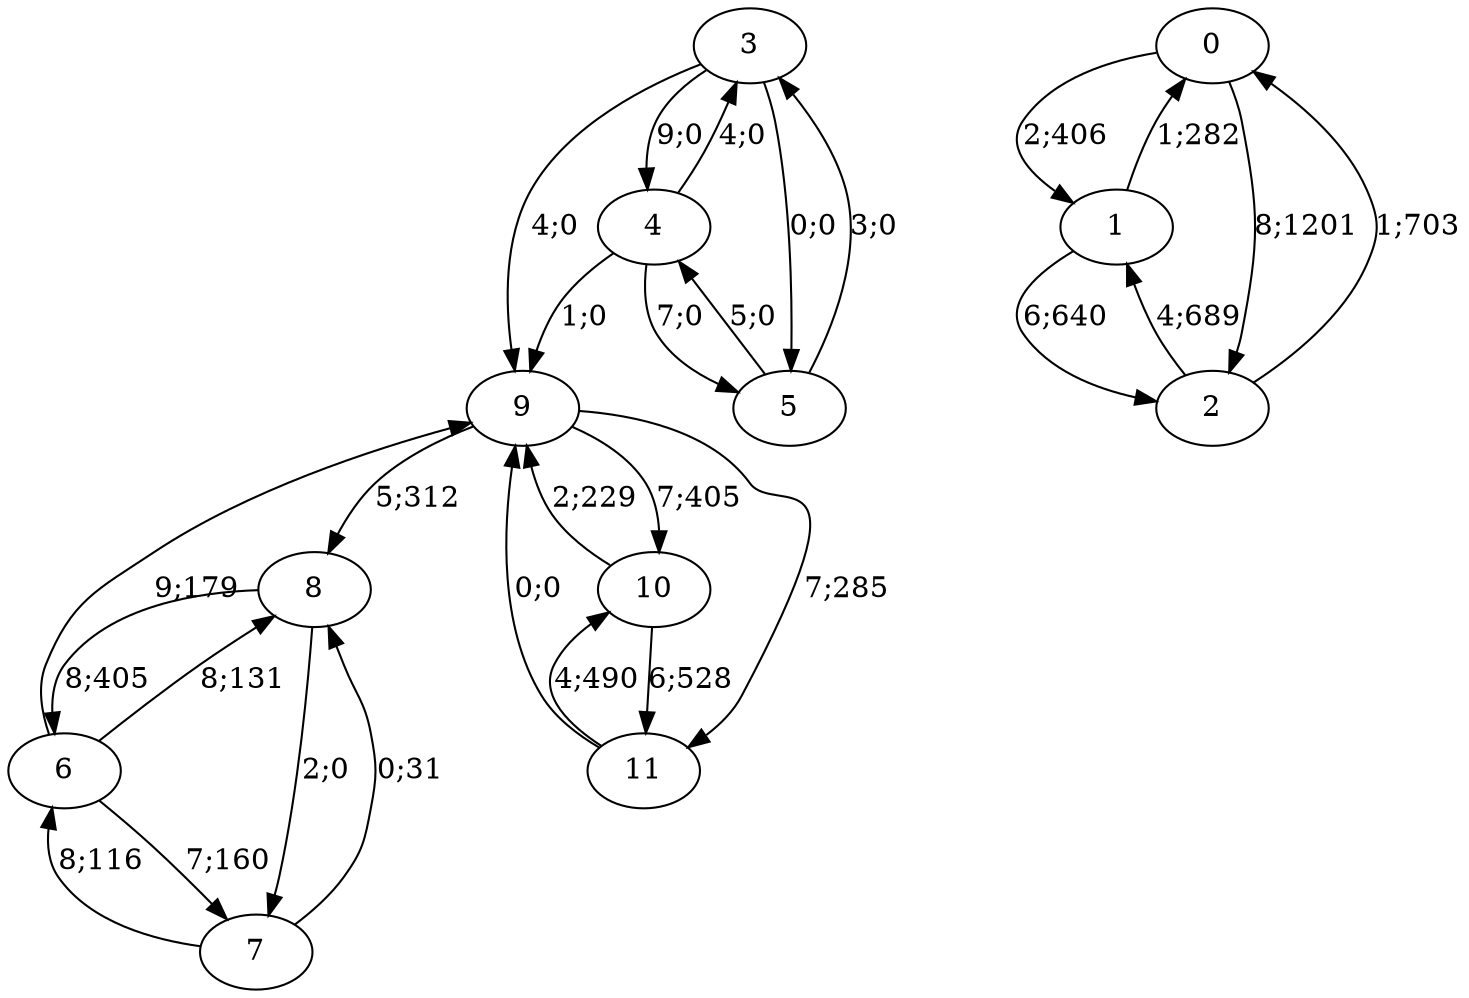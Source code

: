 digraph graph10024 {








3 -> 9 [color=black,label="4;0"]
3 -> 4 [color=black,label="9;0"]
3 -> 5 [color=black,label="0;0"]


4 -> 9 [color=black,label="1;0"]
4 -> 3 [color=black,label="4;0"]
4 -> 5 [color=black,label="7;0"]


5 -> 3 [color=black,label="3;0"]
5 -> 4 [color=black,label="5;0"]














0 -> 1 [color=black,label="2;406"]
0 -> 2 [color=black,label="8;1201"]


1 -> 0 [color=black,label="1;282"]
1 -> 2 [color=black,label="6;640"]


2 -> 0 [color=black,label="1;703"]
2 -> 1 [color=black,label="4;689"]






































9 -> 8 [color=black,label="5;312"]
9 -> 10 [color=black,label="7;405"]
9 -> 11 [color=black,label="7;285"]


10 -> 9 [color=black,label="2;229"]
10 -> 11 [color=black,label="6;528"]


11 -> 9 [color=black,label="0;0"]
11 -> 10 [color=black,label="4;490"]














6 -> 9 [color=black,label="9;179"]
6 -> 7 [color=black,label="7;160"]
6 -> 8 [color=black,label="8;131"]


7 -> 6 [color=black,label="8;116"]
7 -> 8 [color=black,label="0;31"]


8 -> 6 [color=black,label="8;405"]
8 -> 7 [color=black,label="2;0"]







}